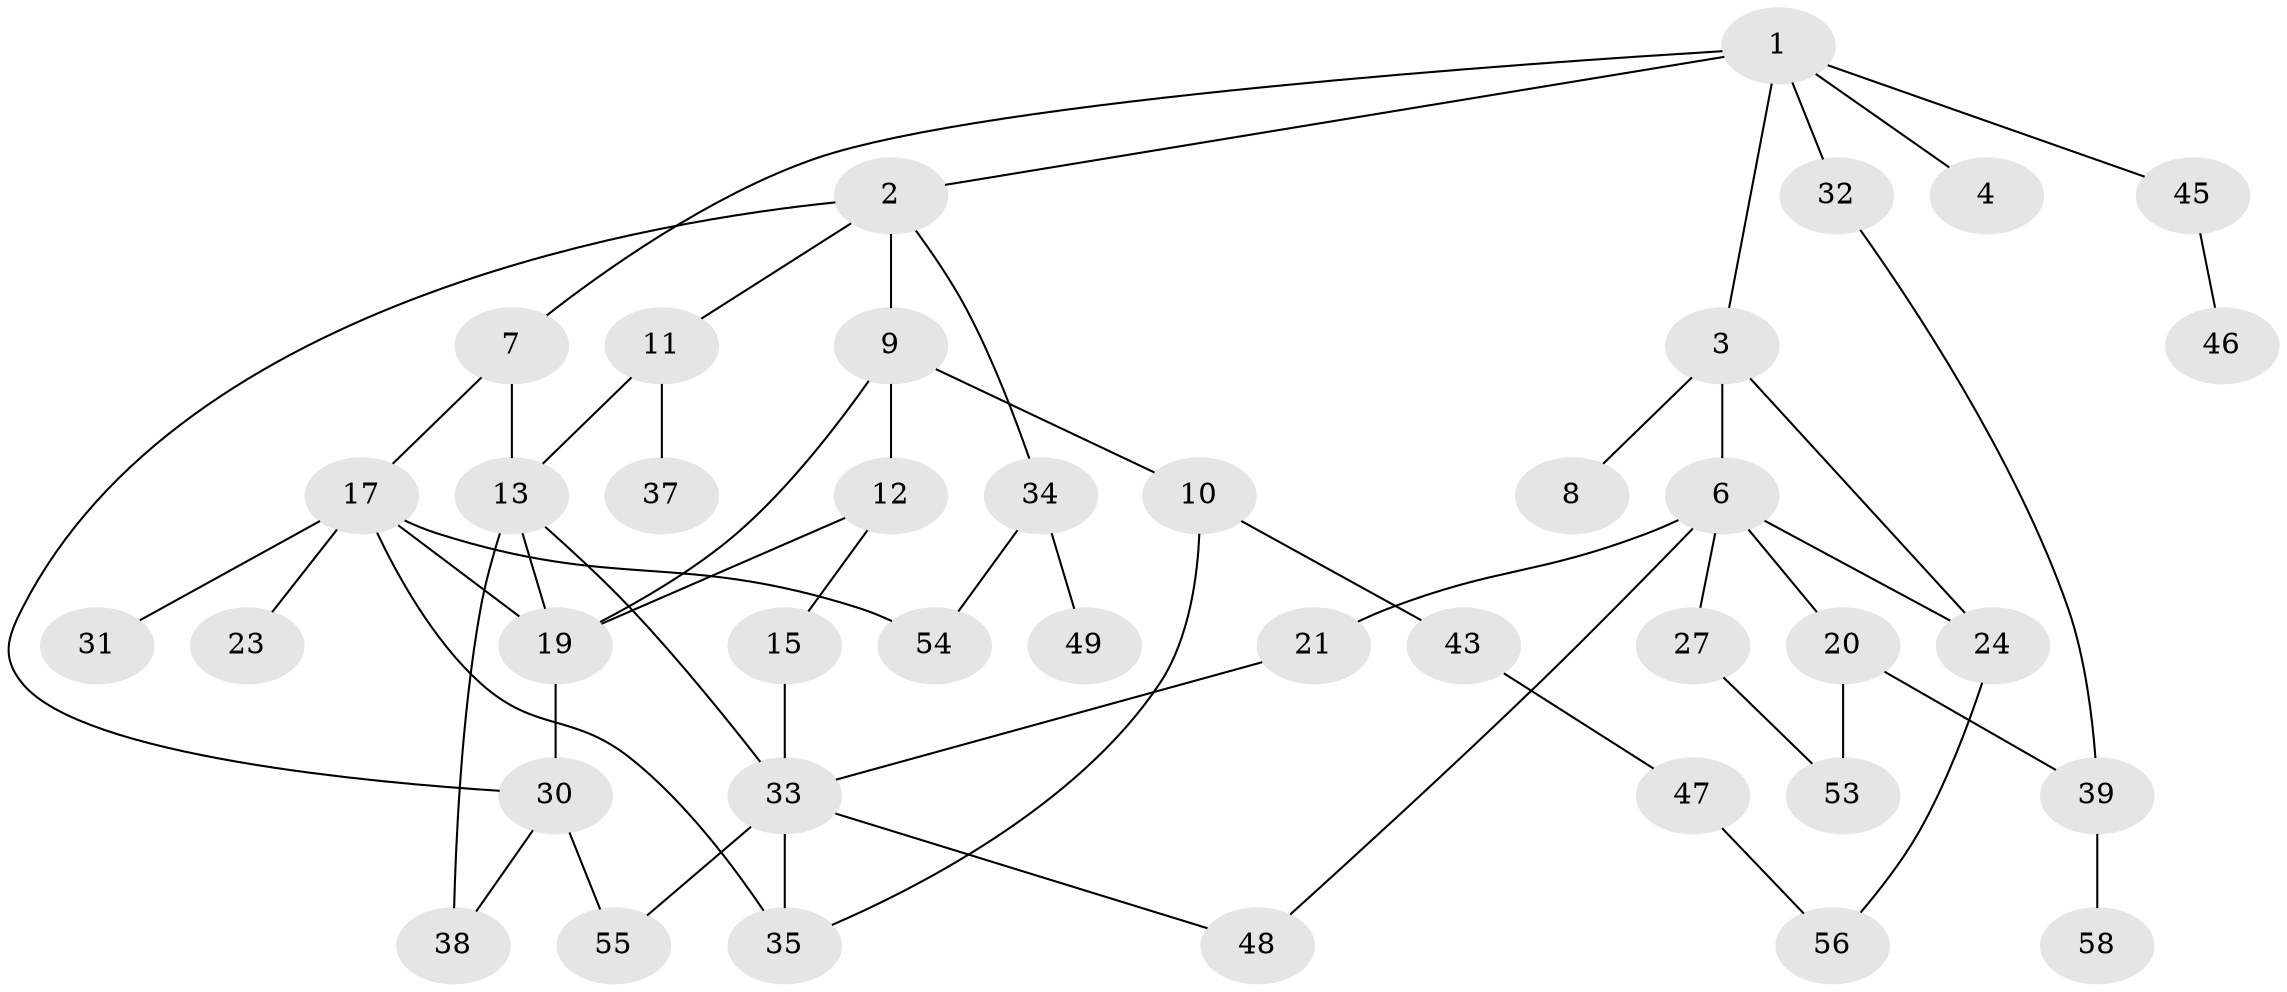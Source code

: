 // original degree distribution, {6: 0.034482758620689655, 3: 0.1896551724137931, 4: 0.10344827586206896, 2: 0.4482758620689655, 1: 0.15517241379310345, 5: 0.06896551724137931}
// Generated by graph-tools (version 1.1) at 2025/10/02/27/25 16:10:51]
// undirected, 40 vertices, 56 edges
graph export_dot {
graph [start="1"]
  node [color=gray90,style=filled];
  1 [super="+25"];
  2 [super="+5"];
  3 [super="+14"];
  4 [super="+16"];
  6 [super="+41"];
  7;
  8;
  9;
  10 [super="+36"];
  11 [super="+26"];
  12 [super="+44"];
  13 [super="+40"];
  15;
  17 [super="+18"];
  19 [super="+22"];
  20 [super="+28"];
  21;
  23 [super="+29"];
  24 [super="+57"];
  27 [super="+52"];
  30;
  31;
  32;
  33 [super="+42"];
  34;
  35;
  37;
  38;
  39 [super="+51"];
  43;
  45;
  46;
  47;
  48;
  49 [super="+50"];
  53;
  54;
  55;
  56;
  58;
  1 -- 2;
  1 -- 3;
  1 -- 4;
  1 -- 7;
  1 -- 32;
  1 -- 45;
  2 -- 30;
  2 -- 9;
  2 -- 11;
  2 -- 34;
  3 -- 6;
  3 -- 8;
  3 -- 24;
  6 -- 20;
  6 -- 21;
  6 -- 24;
  6 -- 27;
  6 -- 48;
  7 -- 13;
  7 -- 17;
  9 -- 10;
  9 -- 12;
  9 -- 19;
  10 -- 35;
  10 -- 43;
  11 -- 37;
  11 -- 13;
  12 -- 15;
  12 -- 19;
  13 -- 19;
  13 -- 38;
  13 -- 33;
  15 -- 33;
  17 -- 35;
  17 -- 54;
  17 -- 23;
  17 -- 31;
  17 -- 19;
  19 -- 30;
  20 -- 39;
  20 -- 53;
  21 -- 33;
  24 -- 56;
  27 -- 53;
  30 -- 55;
  30 -- 38;
  32 -- 39;
  33 -- 35;
  33 -- 48;
  33 -- 55;
  34 -- 49;
  34 -- 54;
  39 -- 58 [weight=2];
  43 -- 47;
  45 -- 46;
  47 -- 56;
}
